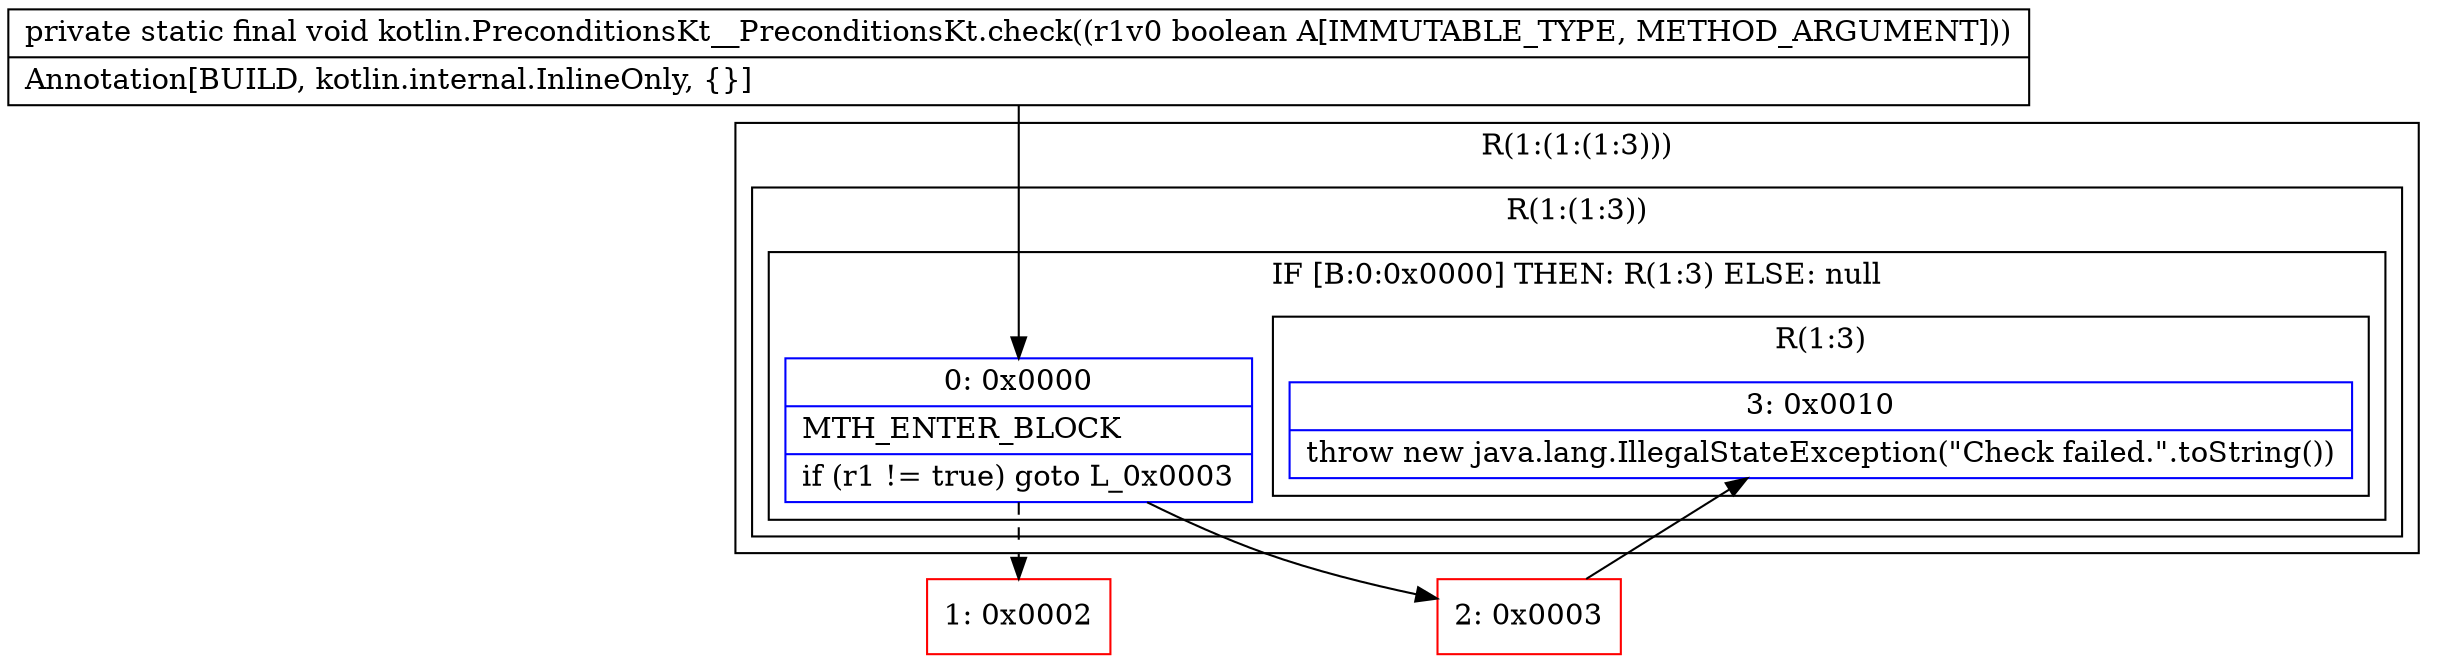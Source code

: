 digraph "CFG forkotlin.PreconditionsKt__PreconditionsKt.check(Z)V" {
subgraph cluster_Region_654499306 {
label = "R(1:(1:(1:3)))";
node [shape=record,color=blue];
subgraph cluster_Region_824465242 {
label = "R(1:(1:3))";
node [shape=record,color=blue];
subgraph cluster_IfRegion_255705069 {
label = "IF [B:0:0x0000] THEN: R(1:3) ELSE: null";
node [shape=record,color=blue];
Node_0 [shape=record,label="{0\:\ 0x0000|MTH_ENTER_BLOCK\l|if (r1 != true) goto L_0x0003\l}"];
subgraph cluster_Region_1868190346 {
label = "R(1:3)";
node [shape=record,color=blue];
Node_3 [shape=record,label="{3\:\ 0x0010|throw new java.lang.IllegalStateException(\"Check failed.\".toString())\l}"];
}
}
}
}
Node_1 [shape=record,color=red,label="{1\:\ 0x0002}"];
Node_2 [shape=record,color=red,label="{2\:\ 0x0003}"];
MethodNode[shape=record,label="{private static final void kotlin.PreconditionsKt__PreconditionsKt.check((r1v0 boolean A[IMMUTABLE_TYPE, METHOD_ARGUMENT]))  | Annotation[BUILD, kotlin.internal.InlineOnly, \{\}]\l}"];
MethodNode -> Node_0;
Node_0 -> Node_1[style=dashed];
Node_0 -> Node_2;
Node_2 -> Node_3;
}

